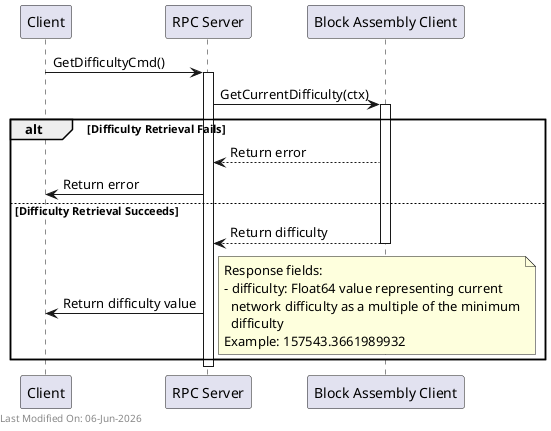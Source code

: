@startuml
participant Client
participant "RPC Server" as RPC
participant "Block Assembly Client" as BlockAssembly

Client -> RPC : GetDifficultyCmd()
activate RPC


RPC -> BlockAssembly : GetCurrentDifficulty(ctx)
activate BlockAssembly

alt Difficulty Retrieval Fails
    BlockAssembly --> RPC : Return error
    RPC -> Client : Return error
else Difficulty Retrieval Succeeds
    BlockAssembly --> RPC : Return difficulty
    deactivate BlockAssembly

    RPC -> Client : Return difficulty value
    note right
        Response fields:
        - difficulty: Float64 value representing current
          network difficulty as a multiple of the minimum
          difficulty
        Example: 157543.3661989932
    end note
end

deactivate RPC

left footer Last Modified On: %date("dd-MMM-yyyy")
@enduml
